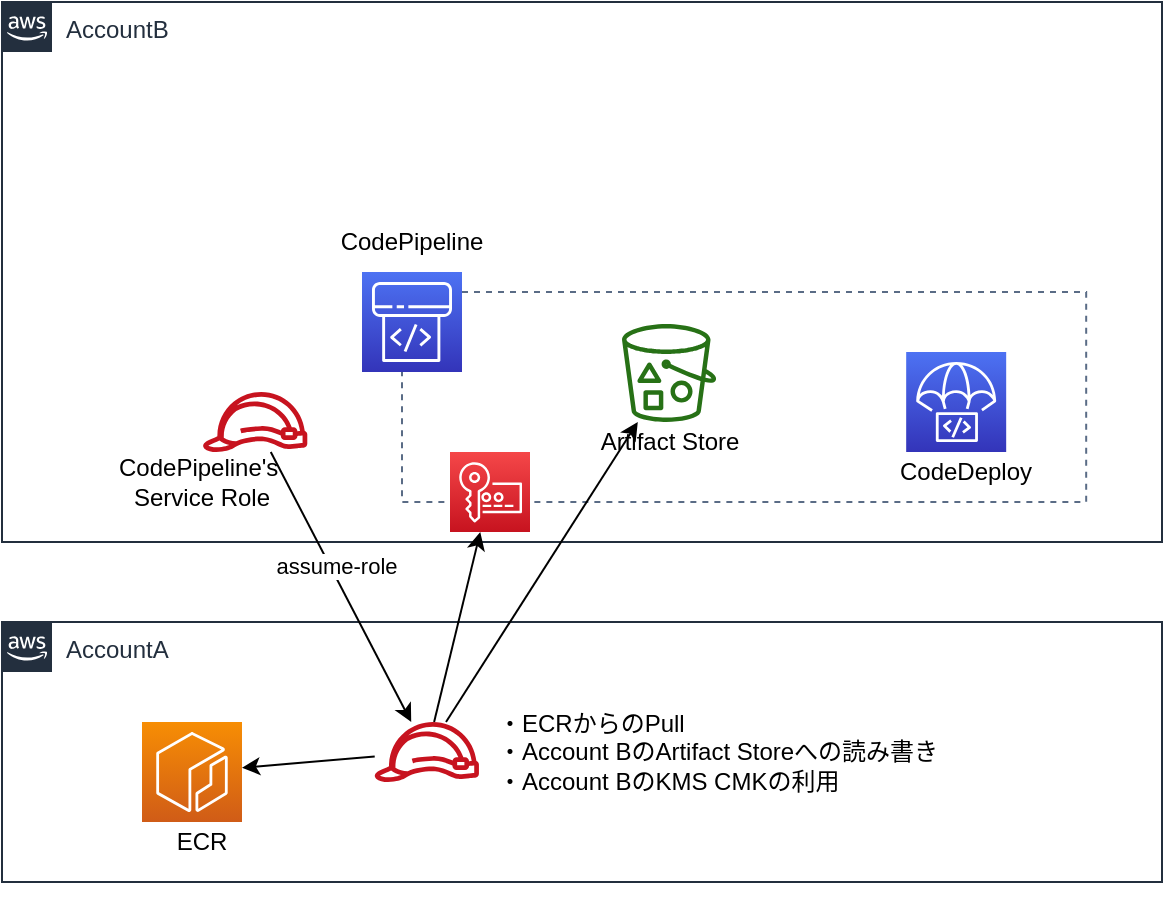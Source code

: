 <mxfile version="13.3.9" type="device"><diagram id="c1md8_mM4KVpThNi_hHv" name="Page-1"><mxGraphModel dx="1106" dy="830" grid="1" gridSize="10" guides="1" tooltips="1" connect="1" arrows="1" fold="1" page="1" pageScale="1" pageWidth="827" pageHeight="1169" math="0" shadow="0"><root><mxCell id="0"/><mxCell id="1" parent="0"/><mxCell id="xrf7I1oN-FApUwaTCfTS-2" value="AccountB" style="points=[[0,0],[0.25,0],[0.5,0],[0.75,0],[1,0],[1,0.25],[1,0.5],[1,0.75],[1,1],[0.75,1],[0.5,1],[0.25,1],[0,1],[0,0.75],[0,0.5],[0,0.25]];outlineConnect=0;gradientColor=none;html=1;whiteSpace=wrap;fontSize=12;fontStyle=0;shape=mxgraph.aws4.group;grIcon=mxgraph.aws4.group_aws_cloud_alt;strokeColor=#232F3E;fillColor=none;verticalAlign=top;align=left;spacingLeft=30;fontColor=#232F3E;dashed=0;" vertex="1" parent="1"><mxGeometry x="150" y="130" width="580" height="270" as="geometry"/></mxCell><mxCell id="xrf7I1oN-FApUwaTCfTS-25" value="" style="fillColor=none;strokeColor=#5A6C86;dashed=1;verticalAlign=top;fontStyle=0;fontColor=#5A6C86;" vertex="1" parent="1"><mxGeometry x="350" y="275" width="342.09" height="105" as="geometry"/></mxCell><mxCell id="xrf7I1oN-FApUwaTCfTS-1" value="AccountA" style="points=[[0,0],[0.25,0],[0.5,0],[0.75,0],[1,0],[1,0.25],[1,0.5],[1,0.75],[1,1],[0.75,1],[0.5,1],[0.25,1],[0,1],[0,0.75],[0,0.5],[0,0.25]];outlineConnect=0;gradientColor=none;html=1;whiteSpace=wrap;fontSize=12;fontStyle=0;shape=mxgraph.aws4.group;grIcon=mxgraph.aws4.group_aws_cloud_alt;strokeColor=#232F3E;fillColor=none;verticalAlign=top;align=left;spacingLeft=30;fontColor=#232F3E;dashed=0;" vertex="1" parent="1"><mxGeometry x="150" y="440" width="580" height="130" as="geometry"/></mxCell><mxCell id="xrf7I1oN-FApUwaTCfTS-21" value="" style="outlineConnect=0;fontColor=#232F3E;gradientColor=#4D72F3;gradientDirection=north;fillColor=#3334B9;strokeColor=#ffffff;dashed=0;verticalLabelPosition=bottom;verticalAlign=top;align=center;html=1;fontSize=12;fontStyle=0;aspect=fixed;shape=mxgraph.aws4.resourceIcon;resIcon=mxgraph.aws4.codepipeline;" vertex="1" parent="1"><mxGeometry x="330" y="265" width="50" height="50" as="geometry"/></mxCell><mxCell id="xrf7I1oN-FApUwaTCfTS-22" value="" style="outlineConnect=0;fontColor=#232F3E;gradientColor=#F78E04;gradientDirection=north;fillColor=#D05C17;strokeColor=#ffffff;dashed=0;verticalLabelPosition=bottom;verticalAlign=top;align=center;html=1;fontSize=12;fontStyle=0;aspect=fixed;shape=mxgraph.aws4.resourceIcon;resIcon=mxgraph.aws4.ecr;" vertex="1" parent="1"><mxGeometry x="220" y="490" width="50" height="50" as="geometry"/></mxCell><mxCell id="xrf7I1oN-FApUwaTCfTS-24" value="" style="outlineConnect=0;fontColor=#232F3E;gradientColor=#4D72F3;gradientDirection=north;fillColor=#3334B9;strokeColor=#ffffff;dashed=0;verticalLabelPosition=bottom;verticalAlign=top;align=center;html=1;fontSize=12;fontStyle=0;aspect=fixed;shape=mxgraph.aws4.resourceIcon;resIcon=mxgraph.aws4.codedeploy;" vertex="1" parent="1"><mxGeometry x="602.09" y="305" width="50" height="50" as="geometry"/></mxCell><mxCell id="xrf7I1oN-FApUwaTCfTS-26" value="CodePipeline" style="text;html=1;strokeColor=none;fillColor=none;align=center;verticalAlign=middle;whiteSpace=wrap;rounded=0;" vertex="1" parent="1"><mxGeometry x="335" y="240" width="40" height="20" as="geometry"/></mxCell><mxCell id="xrf7I1oN-FApUwaTCfTS-27" value="CodeDeploy" style="text;html=1;strokeColor=none;fillColor=none;align=center;verticalAlign=middle;whiteSpace=wrap;rounded=0;" vertex="1" parent="1"><mxGeometry x="612.09" y="355" width="40" height="20" as="geometry"/></mxCell><mxCell id="xrf7I1oN-FApUwaTCfTS-33" style="edgeStyle=orthogonalEdgeStyle;rounded=0;orthogonalLoop=1;jettySize=auto;html=1;exitX=0.5;exitY=1;exitDx=0;exitDy=0;" edge="1" parent="1" source="xrf7I1oN-FApUwaTCfTS-1" target="xrf7I1oN-FApUwaTCfTS-1"><mxGeometry relative="1" as="geometry"/></mxCell><mxCell id="xrf7I1oN-FApUwaTCfTS-36" value="ECR" style="text;html=1;strokeColor=none;fillColor=none;align=center;verticalAlign=middle;whiteSpace=wrap;rounded=0;" vertex="1" parent="1"><mxGeometry x="230" y="540" width="40" height="20" as="geometry"/></mxCell><mxCell id="xrf7I1oN-FApUwaTCfTS-38" value="" style="outlineConnect=0;fontColor=#232F3E;gradientColor=none;fillColor=#C7131F;strokeColor=none;dashed=0;verticalLabelPosition=bottom;verticalAlign=top;align=center;html=1;fontSize=12;fontStyle=0;aspect=fixed;pointerEvents=1;shape=mxgraph.aws4.role;" vertex="1" parent="1"><mxGeometry x="335.82" y="490" width="53.18" height="30" as="geometry"/></mxCell><mxCell id="xrf7I1oN-FApUwaTCfTS-41" value="" style="outlineConnect=0;fontColor=#232F3E;gradientColor=none;fillColor=#C7131F;strokeColor=none;dashed=0;verticalLabelPosition=bottom;verticalAlign=top;align=center;html=1;fontSize=12;fontStyle=0;aspect=fixed;pointerEvents=1;shape=mxgraph.aws4.role;" vertex="1" parent="1"><mxGeometry x="250" y="325" width="53.18" height="30" as="geometry"/></mxCell><mxCell id="xrf7I1oN-FApUwaTCfTS-42" value="CodePipeline's&amp;nbsp;&lt;br&gt;Service Role" style="text;html=1;strokeColor=none;fillColor=none;align=center;verticalAlign=middle;whiteSpace=wrap;rounded=0;" vertex="1" parent="1"><mxGeometry x="230.0" y="360" width="40" height="20" as="geometry"/></mxCell><mxCell id="xrf7I1oN-FApUwaTCfTS-43" value="" style="endArrow=classic;html=1;" edge="1" parent="1" source="xrf7I1oN-FApUwaTCfTS-41" target="xrf7I1oN-FApUwaTCfTS-38"><mxGeometry width="50" height="50" relative="1" as="geometry"><mxPoint x="50" y="540" as="sourcePoint"/><mxPoint x="100" y="490" as="targetPoint"/></mxGeometry></mxCell><mxCell id="xrf7I1oN-FApUwaTCfTS-44" value="assume-role" style="edgeLabel;html=1;align=center;verticalAlign=middle;resizable=0;points=[];" vertex="1" connectable="0" parent="xrf7I1oN-FApUwaTCfTS-43"><mxGeometry x="-0.138" y="3" relative="1" as="geometry"><mxPoint x="-1" as="offset"/></mxGeometry></mxCell><mxCell id="xrf7I1oN-FApUwaTCfTS-45" value="・ECRからのPull&lt;br&gt;・Account BのArtifact Storeへの読み書き&lt;br&gt;・Account BのKMS CMKの利用" style="text;html=1;strokeColor=none;fillColor=none;align=left;verticalAlign=middle;whiteSpace=wrap;rounded=0;" vertex="1" parent="1"><mxGeometry x="396.05" y="495" width="250" height="20" as="geometry"/></mxCell><mxCell id="xrf7I1oN-FApUwaTCfTS-46" value="" style="outlineConnect=0;fontColor=#232F3E;gradientColor=none;fillColor=#277116;strokeColor=none;dashed=0;verticalLabelPosition=bottom;verticalAlign=top;align=center;html=1;fontSize=12;fontStyle=0;aspect=fixed;pointerEvents=1;shape=mxgraph.aws4.bucket_with_objects;" vertex="1" parent="1"><mxGeometry x="460" y="291" width="47.12" height="49" as="geometry"/></mxCell><mxCell id="xrf7I1oN-FApUwaTCfTS-47" value="Artifact Store" style="text;html=1;strokeColor=none;fillColor=none;align=center;verticalAlign=middle;whiteSpace=wrap;rounded=0;" vertex="1" parent="1"><mxGeometry x="443.56" y="340" width="80" height="20" as="geometry"/></mxCell><mxCell id="xrf7I1oN-FApUwaTCfTS-49" value="" style="outlineConnect=0;fontColor=#232F3E;gradientColor=#F54749;gradientDirection=north;fillColor=#C7131F;strokeColor=#ffffff;dashed=0;verticalLabelPosition=bottom;verticalAlign=top;align=center;html=1;fontSize=12;fontStyle=0;aspect=fixed;shape=mxgraph.aws4.resourceIcon;resIcon=mxgraph.aws4.key_management_service;" vertex="1" parent="1"><mxGeometry x="374" y="355" width="40" height="40" as="geometry"/></mxCell><mxCell id="xrf7I1oN-FApUwaTCfTS-50" value="" style="endArrow=classic;html=1;" edge="1" parent="1" source="xrf7I1oN-FApUwaTCfTS-38" target="xrf7I1oN-FApUwaTCfTS-22"><mxGeometry width="50" height="50" relative="1" as="geometry"><mxPoint x="100" y="690" as="sourcePoint"/><mxPoint x="150" y="640" as="targetPoint"/></mxGeometry></mxCell><mxCell id="xrf7I1oN-FApUwaTCfTS-51" value="" style="endArrow=classic;html=1;" edge="1" parent="1" source="xrf7I1oN-FApUwaTCfTS-38" target="xrf7I1oN-FApUwaTCfTS-49"><mxGeometry width="50" height="50" relative="1" as="geometry"><mxPoint x="346.08" y="517.243" as="sourcePoint"/><mxPoint x="280" y="522.871" as="targetPoint"/></mxGeometry></mxCell><mxCell id="xrf7I1oN-FApUwaTCfTS-52" value="" style="endArrow=classic;html=1;" edge="1" parent="1" source="xrf7I1oN-FApUwaTCfTS-38" target="xrf7I1oN-FApUwaTCfTS-46"><mxGeometry width="50" height="50" relative="1" as="geometry"><mxPoint x="376.055" y="500" as="sourcePoint"/><mxPoint x="399.14" y="405" as="targetPoint"/></mxGeometry></mxCell></root></mxGraphModel></diagram></mxfile>